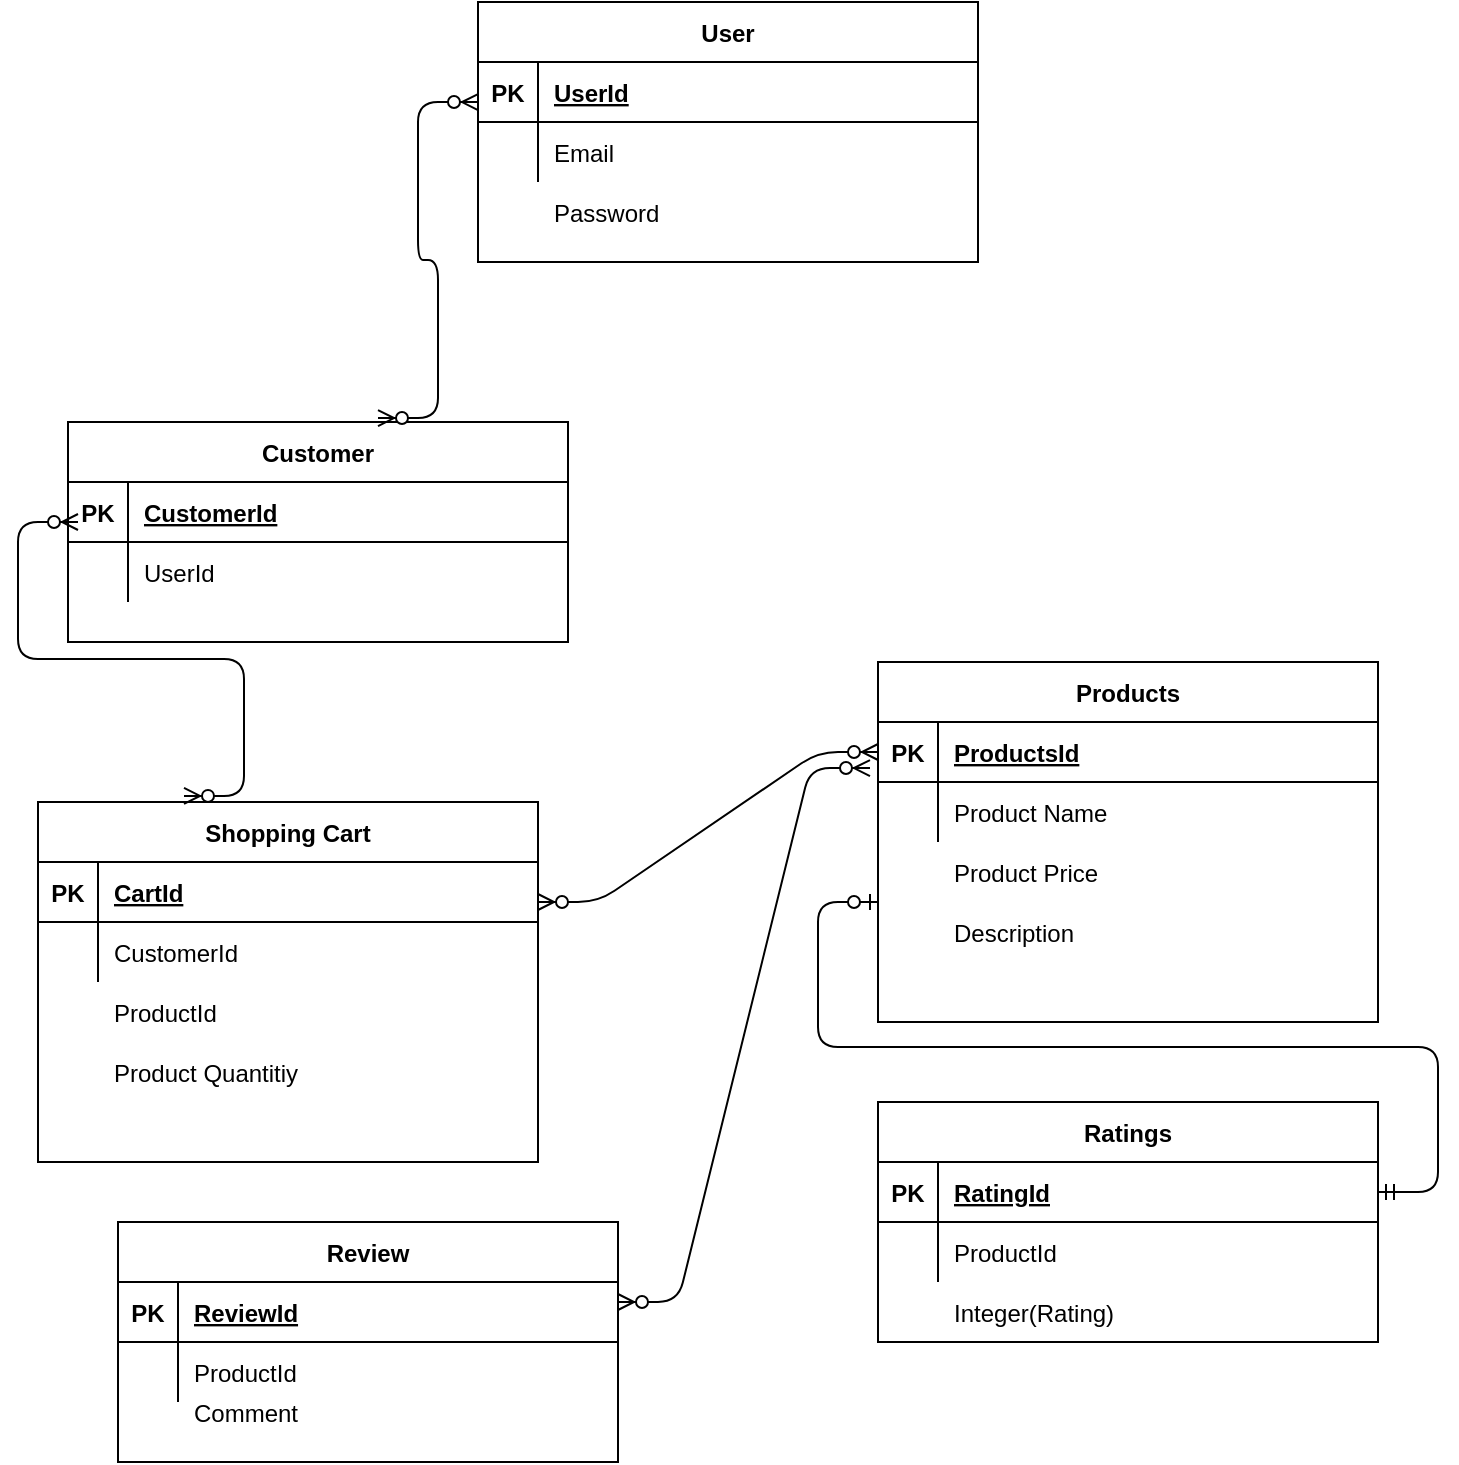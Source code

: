 <mxfile version="14.7.7" type="device"><diagram id="R2lEEEUBdFMjLlhIrx00" name="Page-1"><mxGraphModel dx="1422" dy="800" grid="1" gridSize="10" guides="1" tooltips="1" connect="1" arrows="1" fold="1" page="1" pageScale="1" pageWidth="850" pageHeight="1100" math="0" shadow="0" extFonts="Permanent Marker^https://fonts.googleapis.com/css?family=Permanent+Marker"><root><mxCell id="0"/><mxCell id="1" parent="0"/><mxCell id="C-vyLk0tnHw3VtMMgP7b-23" value="User" style="shape=table;startSize=30;container=1;collapsible=1;childLayout=tableLayout;fixedRows=1;rowLines=0;fontStyle=1;align=center;resizeLast=1;" parent="1" vertex="1"><mxGeometry x="260" y="50" width="250" height="130" as="geometry"/></mxCell><mxCell id="C-vyLk0tnHw3VtMMgP7b-24" value="" style="shape=partialRectangle;collapsible=0;dropTarget=0;pointerEvents=0;fillColor=none;points=[[0,0.5],[1,0.5]];portConstraint=eastwest;top=0;left=0;right=0;bottom=1;" parent="C-vyLk0tnHw3VtMMgP7b-23" vertex="1"><mxGeometry y="30" width="250" height="30" as="geometry"/></mxCell><mxCell id="C-vyLk0tnHw3VtMMgP7b-25" value="PK" style="shape=partialRectangle;overflow=hidden;connectable=0;fillColor=none;top=0;left=0;bottom=0;right=0;fontStyle=1;" parent="C-vyLk0tnHw3VtMMgP7b-24" vertex="1"><mxGeometry width="30" height="30" as="geometry"/></mxCell><mxCell id="C-vyLk0tnHw3VtMMgP7b-26" value="UserId" style="shape=partialRectangle;overflow=hidden;connectable=0;fillColor=none;top=0;left=0;bottom=0;right=0;align=left;spacingLeft=6;fontStyle=5;" parent="C-vyLk0tnHw3VtMMgP7b-24" vertex="1"><mxGeometry x="30" width="220" height="30" as="geometry"/></mxCell><mxCell id="C-vyLk0tnHw3VtMMgP7b-27" value="" style="shape=partialRectangle;collapsible=0;dropTarget=0;pointerEvents=0;fillColor=none;points=[[0,0.5],[1,0.5]];portConstraint=eastwest;top=0;left=0;right=0;bottom=0;" parent="C-vyLk0tnHw3VtMMgP7b-23" vertex="1"><mxGeometry y="60" width="250" height="30" as="geometry"/></mxCell><mxCell id="C-vyLk0tnHw3VtMMgP7b-28" value="" style="shape=partialRectangle;overflow=hidden;connectable=0;fillColor=none;top=0;left=0;bottom=0;right=0;" parent="C-vyLk0tnHw3VtMMgP7b-27" vertex="1"><mxGeometry width="30" height="30" as="geometry"/></mxCell><mxCell id="C-vyLk0tnHw3VtMMgP7b-29" value="Email" style="shape=partialRectangle;overflow=hidden;connectable=0;fillColor=none;top=0;left=0;bottom=0;right=0;align=left;spacingLeft=6;" parent="C-vyLk0tnHw3VtMMgP7b-27" vertex="1"><mxGeometry x="30" width="220" height="30" as="geometry"/></mxCell><mxCell id="83BscKog2oRfGRBLhv9--4" value="Customer" style="shape=table;startSize=30;container=1;collapsible=1;childLayout=tableLayout;fixedRows=1;rowLines=0;fontStyle=1;align=center;resizeLast=1;" vertex="1" parent="1"><mxGeometry x="55" y="260" width="250" height="110" as="geometry"/></mxCell><mxCell id="83BscKog2oRfGRBLhv9--5" value="" style="shape=partialRectangle;collapsible=0;dropTarget=0;pointerEvents=0;fillColor=none;points=[[0,0.5],[1,0.5]];portConstraint=eastwest;top=0;left=0;right=0;bottom=1;" vertex="1" parent="83BscKog2oRfGRBLhv9--4"><mxGeometry y="30" width="250" height="30" as="geometry"/></mxCell><mxCell id="83BscKog2oRfGRBLhv9--6" value="PK" style="shape=partialRectangle;overflow=hidden;connectable=0;fillColor=none;top=0;left=0;bottom=0;right=0;fontStyle=1;" vertex="1" parent="83BscKog2oRfGRBLhv9--5"><mxGeometry width="30" height="30" as="geometry"/></mxCell><mxCell id="83BscKog2oRfGRBLhv9--7" value="CustomerId" style="shape=partialRectangle;overflow=hidden;connectable=0;fillColor=none;top=0;left=0;bottom=0;right=0;align=left;spacingLeft=6;fontStyle=5;" vertex="1" parent="83BscKog2oRfGRBLhv9--5"><mxGeometry x="30" width="220" height="30" as="geometry"/></mxCell><mxCell id="83BscKog2oRfGRBLhv9--8" value="" style="shape=partialRectangle;collapsible=0;dropTarget=0;pointerEvents=0;fillColor=none;points=[[0,0.5],[1,0.5]];portConstraint=eastwest;top=0;left=0;right=0;bottom=0;" vertex="1" parent="83BscKog2oRfGRBLhv9--4"><mxGeometry y="60" width="250" height="30" as="geometry"/></mxCell><mxCell id="83BscKog2oRfGRBLhv9--9" value="" style="shape=partialRectangle;overflow=hidden;connectable=0;fillColor=none;top=0;left=0;bottom=0;right=0;" vertex="1" parent="83BscKog2oRfGRBLhv9--8"><mxGeometry width="30" height="30" as="geometry"/></mxCell><mxCell id="83BscKog2oRfGRBLhv9--10" value="UserId" style="shape=partialRectangle;overflow=hidden;connectable=0;fillColor=none;top=0;left=0;bottom=0;right=0;align=left;spacingLeft=6;" vertex="1" parent="83BscKog2oRfGRBLhv9--8"><mxGeometry x="30" width="220" height="30" as="geometry"/></mxCell><mxCell id="83BscKog2oRfGRBLhv9--19" value="Shopping Cart" style="shape=table;startSize=30;container=1;collapsible=1;childLayout=tableLayout;fixedRows=1;rowLines=0;fontStyle=1;align=center;resizeLast=1;" vertex="1" parent="1"><mxGeometry x="40" y="450" width="250" height="180" as="geometry"/></mxCell><mxCell id="83BscKog2oRfGRBLhv9--20" value="" style="shape=partialRectangle;collapsible=0;dropTarget=0;pointerEvents=0;fillColor=none;points=[[0,0.5],[1,0.5]];portConstraint=eastwest;top=0;left=0;right=0;bottom=1;" vertex="1" parent="83BscKog2oRfGRBLhv9--19"><mxGeometry y="30" width="250" height="30" as="geometry"/></mxCell><mxCell id="83BscKog2oRfGRBLhv9--21" value="PK" style="shape=partialRectangle;overflow=hidden;connectable=0;fillColor=none;top=0;left=0;bottom=0;right=0;fontStyle=1;" vertex="1" parent="83BscKog2oRfGRBLhv9--20"><mxGeometry width="30" height="30" as="geometry"/></mxCell><mxCell id="83BscKog2oRfGRBLhv9--22" value="CartId" style="shape=partialRectangle;overflow=hidden;connectable=0;fillColor=none;top=0;left=0;bottom=0;right=0;align=left;spacingLeft=6;fontStyle=5;" vertex="1" parent="83BscKog2oRfGRBLhv9--20"><mxGeometry x="30" width="220" height="30" as="geometry"/></mxCell><mxCell id="83BscKog2oRfGRBLhv9--23" value="" style="shape=partialRectangle;collapsible=0;dropTarget=0;pointerEvents=0;fillColor=none;points=[[0,0.5],[1,0.5]];portConstraint=eastwest;top=0;left=0;right=0;bottom=0;" vertex="1" parent="83BscKog2oRfGRBLhv9--19"><mxGeometry y="60" width="250" height="30" as="geometry"/></mxCell><mxCell id="83BscKog2oRfGRBLhv9--24" value="" style="shape=partialRectangle;overflow=hidden;connectable=0;fillColor=none;top=0;left=0;bottom=0;right=0;" vertex="1" parent="83BscKog2oRfGRBLhv9--23"><mxGeometry width="30" height="30" as="geometry"/></mxCell><mxCell id="83BscKog2oRfGRBLhv9--25" value="CustomerId" style="shape=partialRectangle;overflow=hidden;connectable=0;fillColor=none;top=0;left=0;bottom=0;right=0;align=left;spacingLeft=6;" vertex="1" parent="83BscKog2oRfGRBLhv9--23"><mxGeometry x="30" width="220" height="30" as="geometry"/></mxCell><mxCell id="83BscKog2oRfGRBLhv9--26" value="Products" style="shape=table;startSize=30;container=1;collapsible=1;childLayout=tableLayout;fixedRows=1;rowLines=0;fontStyle=1;align=center;resizeLast=1;" vertex="1" parent="1"><mxGeometry x="460" y="380" width="250" height="180" as="geometry"/></mxCell><mxCell id="83BscKog2oRfGRBLhv9--27" value="" style="shape=partialRectangle;collapsible=0;dropTarget=0;pointerEvents=0;fillColor=none;points=[[0,0.5],[1,0.5]];portConstraint=eastwest;top=0;left=0;right=0;bottom=1;" vertex="1" parent="83BscKog2oRfGRBLhv9--26"><mxGeometry y="30" width="250" height="30" as="geometry"/></mxCell><mxCell id="83BscKog2oRfGRBLhv9--28" value="PK" style="shape=partialRectangle;overflow=hidden;connectable=0;fillColor=none;top=0;left=0;bottom=0;right=0;fontStyle=1;" vertex="1" parent="83BscKog2oRfGRBLhv9--27"><mxGeometry width="30" height="30" as="geometry"/></mxCell><mxCell id="83BscKog2oRfGRBLhv9--29" value="ProductsId" style="shape=partialRectangle;overflow=hidden;connectable=0;fillColor=none;top=0;left=0;bottom=0;right=0;align=left;spacingLeft=6;fontStyle=5;" vertex="1" parent="83BscKog2oRfGRBLhv9--27"><mxGeometry x="30" width="220" height="30" as="geometry"/></mxCell><mxCell id="83BscKog2oRfGRBLhv9--30" value="" style="shape=partialRectangle;collapsible=0;dropTarget=0;pointerEvents=0;fillColor=none;points=[[0,0.5],[1,0.5]];portConstraint=eastwest;top=0;left=0;right=0;bottom=0;" vertex="1" parent="83BscKog2oRfGRBLhv9--26"><mxGeometry y="60" width="250" height="30" as="geometry"/></mxCell><mxCell id="83BscKog2oRfGRBLhv9--31" value="" style="shape=partialRectangle;overflow=hidden;connectable=0;fillColor=none;top=0;left=0;bottom=0;right=0;" vertex="1" parent="83BscKog2oRfGRBLhv9--30"><mxGeometry width="30" height="30" as="geometry"/></mxCell><mxCell id="83BscKog2oRfGRBLhv9--32" value="Product Name" style="shape=partialRectangle;overflow=hidden;connectable=0;fillColor=none;top=0;left=0;bottom=0;right=0;align=left;spacingLeft=6;" vertex="1" parent="83BscKog2oRfGRBLhv9--30"><mxGeometry x="30" width="220" height="30" as="geometry"/></mxCell><mxCell id="83BscKog2oRfGRBLhv9--33" value="Product Price" style="shape=partialRectangle;overflow=hidden;connectable=0;fillColor=none;top=0;left=0;bottom=0;right=0;align=left;spacingLeft=6;" vertex="1" parent="1"><mxGeometry x="490" y="470" width="220" height="30" as="geometry"/></mxCell><mxCell id="83BscKog2oRfGRBLhv9--34" value="Description" style="shape=partialRectangle;overflow=hidden;connectable=0;fillColor=none;top=0;left=0;bottom=0;right=0;align=left;spacingLeft=6;" vertex="1" parent="1"><mxGeometry x="490" y="500" width="220" height="30" as="geometry"/></mxCell><mxCell id="83BscKog2oRfGRBLhv9--35" value="ProductId" style="shape=partialRectangle;overflow=hidden;connectable=0;fillColor=none;top=0;left=0;bottom=0;right=0;align=left;spacingLeft=6;" vertex="1" parent="1"><mxGeometry x="70" y="540" width="220" height="30" as="geometry"/></mxCell><mxCell id="83BscKog2oRfGRBLhv9--36" value="Product Quantitiy" style="shape=partialRectangle;overflow=hidden;connectable=0;fillColor=none;top=0;left=0;bottom=0;right=0;align=left;spacingLeft=6;" vertex="1" parent="1"><mxGeometry x="70" y="570" width="220" height="30" as="geometry"/></mxCell><mxCell id="83BscKog2oRfGRBLhv9--37" value="Password" style="shape=partialRectangle;overflow=hidden;connectable=0;fillColor=none;top=0;left=0;bottom=0;right=0;align=left;spacingLeft=6;" vertex="1" parent="1"><mxGeometry x="290" y="140" width="220" height="30" as="geometry"/></mxCell><mxCell id="83BscKog2oRfGRBLhv9--40" value="" style="edgeStyle=entityRelationEdgeStyle;fontSize=12;html=1;endArrow=ERzeroToMany;endFill=1;startArrow=ERzeroToMany;entryX=0;entryY=0.667;entryDx=0;entryDy=0;entryPerimeter=0;exitX=0.62;exitY=-0.018;exitDx=0;exitDy=0;exitPerimeter=0;" edge="1" parent="1" source="83BscKog2oRfGRBLhv9--4" target="C-vyLk0tnHw3VtMMgP7b-24"><mxGeometry width="100" height="100" relative="1" as="geometry"><mxPoint x="140" y="250" as="sourcePoint"/><mxPoint x="240" y="150" as="targetPoint"/></mxGeometry></mxCell><mxCell id="83BscKog2oRfGRBLhv9--41" value="" style="edgeStyle=entityRelationEdgeStyle;fontSize=12;html=1;endArrow=ERzeroToMany;endFill=1;startArrow=ERzeroToMany;exitX=0.292;exitY=-0.017;exitDx=0;exitDy=0;exitPerimeter=0;" edge="1" parent="1" source="83BscKog2oRfGRBLhv9--19"><mxGeometry width="100" height="100" relative="1" as="geometry"><mxPoint x="150" y="480" as="sourcePoint"/><mxPoint x="60" y="310" as="targetPoint"/></mxGeometry></mxCell><mxCell id="83BscKog2oRfGRBLhv9--42" value="" style="edgeStyle=entityRelationEdgeStyle;fontSize=12;html=1;endArrow=ERzeroToMany;endFill=1;startArrow=ERzeroToMany;" edge="1" parent="1" target="83BscKog2oRfGRBLhv9--27"><mxGeometry width="100" height="100" relative="1" as="geometry"><mxPoint x="290" y="500" as="sourcePoint"/><mxPoint x="390" y="400" as="targetPoint"/></mxGeometry></mxCell><mxCell id="83BscKog2oRfGRBLhv9--43" value="Ratings" style="shape=table;startSize=30;container=1;collapsible=1;childLayout=tableLayout;fixedRows=1;rowLines=0;fontStyle=1;align=center;resizeLast=1;" vertex="1" parent="1"><mxGeometry x="460" y="600" width="250" height="120" as="geometry"/></mxCell><mxCell id="83BscKog2oRfGRBLhv9--44" value="" style="shape=partialRectangle;collapsible=0;dropTarget=0;pointerEvents=0;fillColor=none;points=[[0,0.5],[1,0.5]];portConstraint=eastwest;top=0;left=0;right=0;bottom=1;" vertex="1" parent="83BscKog2oRfGRBLhv9--43"><mxGeometry y="30" width="250" height="30" as="geometry"/></mxCell><mxCell id="83BscKog2oRfGRBLhv9--45" value="PK" style="shape=partialRectangle;overflow=hidden;connectable=0;fillColor=none;top=0;left=0;bottom=0;right=0;fontStyle=1;" vertex="1" parent="83BscKog2oRfGRBLhv9--44"><mxGeometry width="30" height="30" as="geometry"/></mxCell><mxCell id="83BscKog2oRfGRBLhv9--46" value="RatingId" style="shape=partialRectangle;overflow=hidden;connectable=0;fillColor=none;top=0;left=0;bottom=0;right=0;align=left;spacingLeft=6;fontStyle=5;" vertex="1" parent="83BscKog2oRfGRBLhv9--44"><mxGeometry x="30" width="220" height="30" as="geometry"/></mxCell><mxCell id="83BscKog2oRfGRBLhv9--47" value="" style="shape=partialRectangle;collapsible=0;dropTarget=0;pointerEvents=0;fillColor=none;points=[[0,0.5],[1,0.5]];portConstraint=eastwest;top=0;left=0;right=0;bottom=0;" vertex="1" parent="83BscKog2oRfGRBLhv9--43"><mxGeometry y="60" width="250" height="30" as="geometry"/></mxCell><mxCell id="83BscKog2oRfGRBLhv9--48" value="" style="shape=partialRectangle;overflow=hidden;connectable=0;fillColor=none;top=0;left=0;bottom=0;right=0;" vertex="1" parent="83BscKog2oRfGRBLhv9--47"><mxGeometry width="30" height="30" as="geometry"/></mxCell><mxCell id="83BscKog2oRfGRBLhv9--49" value="ProductId" style="shape=partialRectangle;overflow=hidden;connectable=0;fillColor=none;top=0;left=0;bottom=0;right=0;align=left;spacingLeft=6;" vertex="1" parent="83BscKog2oRfGRBLhv9--47"><mxGeometry x="30" width="220" height="30" as="geometry"/></mxCell><mxCell id="83BscKog2oRfGRBLhv9--50" value="Integer(Rating)" style="shape=partialRectangle;overflow=hidden;connectable=0;fillColor=none;top=0;left=0;bottom=0;right=0;align=left;spacingLeft=6;" vertex="1" parent="1"><mxGeometry x="490" y="690" width="220" height="30" as="geometry"/></mxCell><mxCell id="83BscKog2oRfGRBLhv9--51" value="Review" style="shape=table;startSize=30;container=1;collapsible=1;childLayout=tableLayout;fixedRows=1;rowLines=0;fontStyle=1;align=center;resizeLast=1;" vertex="1" parent="1"><mxGeometry x="80" y="660" width="250" height="120" as="geometry"/></mxCell><mxCell id="83BscKog2oRfGRBLhv9--52" value="" style="shape=partialRectangle;collapsible=0;dropTarget=0;pointerEvents=0;fillColor=none;points=[[0,0.5],[1,0.5]];portConstraint=eastwest;top=0;left=0;right=0;bottom=1;" vertex="1" parent="83BscKog2oRfGRBLhv9--51"><mxGeometry y="30" width="250" height="30" as="geometry"/></mxCell><mxCell id="83BscKog2oRfGRBLhv9--53" value="PK" style="shape=partialRectangle;overflow=hidden;connectable=0;fillColor=none;top=0;left=0;bottom=0;right=0;fontStyle=1;" vertex="1" parent="83BscKog2oRfGRBLhv9--52"><mxGeometry width="30" height="30" as="geometry"/></mxCell><mxCell id="83BscKog2oRfGRBLhv9--54" value="ReviewId" style="shape=partialRectangle;overflow=hidden;connectable=0;fillColor=none;top=0;left=0;bottom=0;right=0;align=left;spacingLeft=6;fontStyle=5;" vertex="1" parent="83BscKog2oRfGRBLhv9--52"><mxGeometry x="30" width="220" height="30" as="geometry"/></mxCell><mxCell id="83BscKog2oRfGRBLhv9--55" value="" style="shape=partialRectangle;collapsible=0;dropTarget=0;pointerEvents=0;fillColor=none;points=[[0,0.5],[1,0.5]];portConstraint=eastwest;top=0;left=0;right=0;bottom=0;" vertex="1" parent="83BscKog2oRfGRBLhv9--51"><mxGeometry y="60" width="250" height="30" as="geometry"/></mxCell><mxCell id="83BscKog2oRfGRBLhv9--56" value="" style="shape=partialRectangle;overflow=hidden;connectable=0;fillColor=none;top=0;left=0;bottom=0;right=0;" vertex="1" parent="83BscKog2oRfGRBLhv9--55"><mxGeometry width="30" height="30" as="geometry"/></mxCell><mxCell id="83BscKog2oRfGRBLhv9--57" value="ProductId" style="shape=partialRectangle;overflow=hidden;connectable=0;fillColor=none;top=0;left=0;bottom=0;right=0;align=left;spacingLeft=6;" vertex="1" parent="83BscKog2oRfGRBLhv9--55"><mxGeometry x="30" width="220" height="30" as="geometry"/></mxCell><mxCell id="83BscKog2oRfGRBLhv9--58" value="Comment" style="shape=partialRectangle;overflow=hidden;connectable=0;fillColor=none;top=0;left=0;bottom=0;right=0;align=left;spacingLeft=6;" vertex="1" parent="1"><mxGeometry x="110" y="740" width="220" height="30" as="geometry"/></mxCell><mxCell id="83BscKog2oRfGRBLhv9--59" value="" style="edgeStyle=entityRelationEdgeStyle;fontSize=12;html=1;endArrow=ERzeroToOne;startArrow=ERmandOne;exitX=1;exitY=0.5;exitDx=0;exitDy=0;" edge="1" parent="1" source="83BscKog2oRfGRBLhv9--44"><mxGeometry width="100" height="100" relative="1" as="geometry"><mxPoint x="360" y="600" as="sourcePoint"/><mxPoint x="460" y="500" as="targetPoint"/></mxGeometry></mxCell><mxCell id="83BscKog2oRfGRBLhv9--60" value="" style="edgeStyle=entityRelationEdgeStyle;fontSize=12;html=1;endArrow=ERzeroToMany;endFill=1;startArrow=ERzeroToMany;entryX=-0.016;entryY=0.767;entryDx=0;entryDy=0;entryPerimeter=0;" edge="1" parent="1" target="83BscKog2oRfGRBLhv9--27"><mxGeometry width="100" height="100" relative="1" as="geometry"><mxPoint x="330" y="700" as="sourcePoint"/><mxPoint x="430" y="600" as="targetPoint"/></mxGeometry></mxCell></root></mxGraphModel></diagram></mxfile>